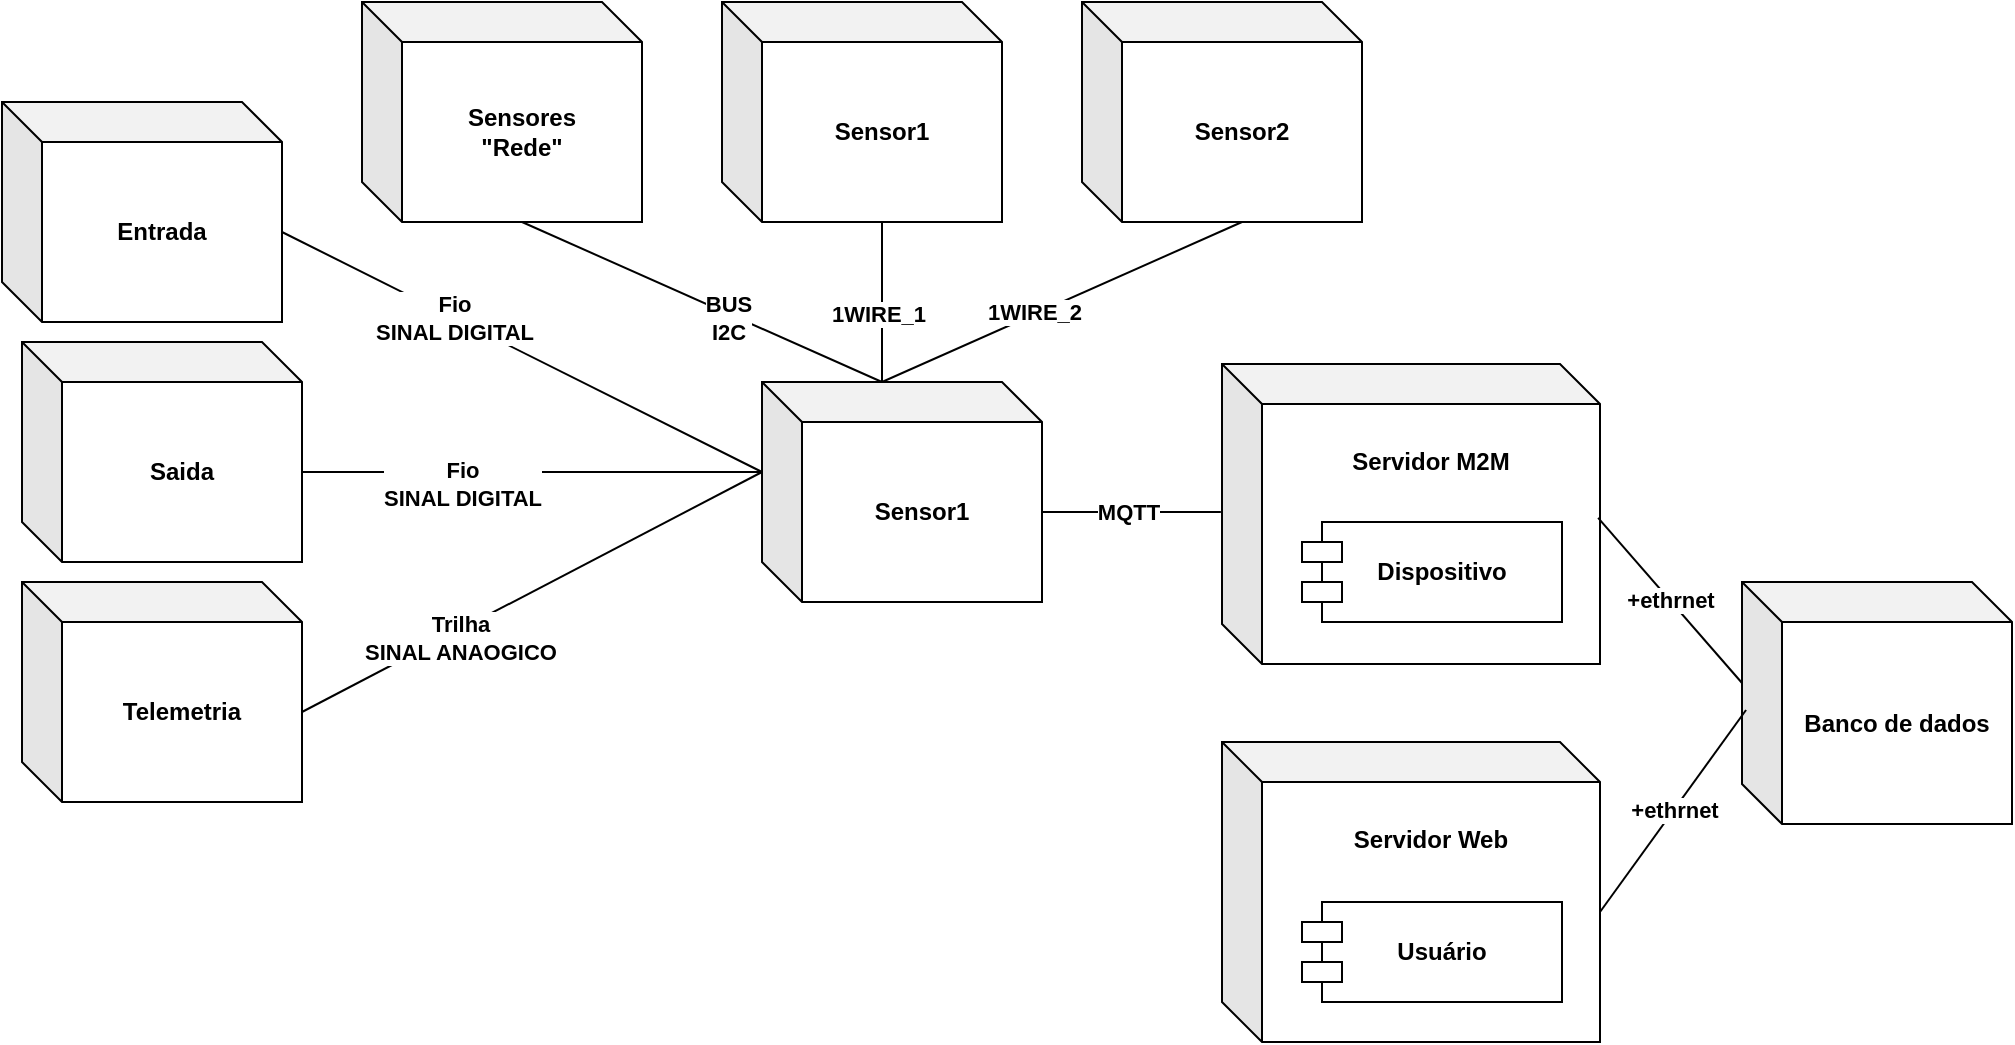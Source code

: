 <mxfile version="15.8.7" type="device"><diagram id="kgpKYQtTHZ0yAKxKKP6v" name="Page-1"><mxGraphModel dx="-598" dy="-375" grid="1" gridSize="10" guides="1" tooltips="1" connect="1" arrows="1" fold="1" page="1" pageScale="1" pageWidth="850" pageHeight="1100" math="0" shadow="0"><root><mxCell id="0"/><mxCell id="1" parent="0"/><mxCell id="w6fc8nihgchLlLExSvJ2-1" value="&lt;div&gt;&lt;div&gt;&lt;b&gt;Servidor Web&lt;/b&gt;&lt;/div&gt;&lt;div&gt;&lt;br&gt;&lt;/div&gt;&lt;div&gt;&lt;br&gt;&lt;/div&gt;&lt;div&gt;&lt;br&gt;&lt;/div&gt;&lt;div&gt;&lt;br&gt;&lt;/div&gt;&lt;div&gt;&lt;br&gt;&lt;/div&gt;&lt;/div&gt;" style="shape=cube;whiteSpace=wrap;html=1;boundedLbl=1;backgroundOutline=1;darkOpacity=0.05;darkOpacity2=0.1;" vertex="1" parent="1"><mxGeometry x="2500" y="1990" width="189" height="150" as="geometry"/></mxCell><mxCell id="Od35yuXme7-hDIpdDNFE-5" value="&lt;div&gt;&lt;b&gt;Servidor M2M&lt;br&gt;&lt;/b&gt;&lt;/div&gt;&lt;div&gt;&lt;br&gt;&lt;/div&gt;&lt;div&gt;&lt;br&gt;&lt;/div&gt;&lt;div&gt;&lt;br&gt;&lt;/div&gt;&lt;div&gt;&lt;br&gt;&lt;/div&gt;&lt;div&gt;&lt;br&gt;&lt;/div&gt;" style="shape=cube;whiteSpace=wrap;html=1;boundedLbl=1;backgroundOutline=1;darkOpacity=0.05;darkOpacity2=0.1;" parent="1" vertex="1"><mxGeometry x="2500" y="1801" width="189" height="150" as="geometry"/></mxCell><mxCell id="sEC4eXqoWHb6sjJwQ2_w-237" value="" style="endArrow=none;html=1;entryX=-0.003;entryY=0.493;entryDx=0;entryDy=0;entryPerimeter=0;exitX=0;exitY=0;exitDx=140;exitDy=65;exitPerimeter=0;" parent="1" source="w6fc8nihgchLlLExSvJ2-2" target="Od35yuXme7-hDIpdDNFE-5" edge="1"><mxGeometry width="50" height="50" relative="1" as="geometry"><mxPoint x="2330" y="1875" as="sourcePoint"/><mxPoint x="2446.29" y="1875.63" as="targetPoint"/></mxGeometry></mxCell><mxCell id="sEC4eXqoWHb6sjJwQ2_w-238" value="&lt;b&gt;MQTT&lt;/b&gt;" style="edgeLabel;html=1;align=center;verticalAlign=middle;resizable=0;points=[];" parent="sEC4eXqoWHb6sjJwQ2_w-237" vertex="1" connectable="0"><mxGeometry x="0.153" y="-2" relative="1" as="geometry"><mxPoint x="-9" y="-2" as="offset"/></mxGeometry></mxCell><mxCell id="sEC4eXqoWHb6sjJwQ2_w-242" value="&lt;div&gt;&lt;b&gt;+ethrnet&lt;/b&gt;&lt;br&gt;&lt;/div&gt;" style="endArrow=none;html=1;exitX=0.995;exitY=0.513;exitDx=0;exitDy=0;exitPerimeter=0;entryX=0;entryY=0;entryDx=0;entryDy=50.5;entryPerimeter=0;" parent="1" source="Od35yuXme7-hDIpdDNFE-5" target="Od35yuXme7-hDIpdDNFE-3" edge="1"><mxGeometry width="50" height="50" relative="1" as="geometry"><mxPoint x="2676" y="1882" as="sourcePoint"/><mxPoint x="2900" y="1970" as="targetPoint"/></mxGeometry></mxCell><mxCell id="sEC4eXqoWHb6sjJwQ2_w-261" value="" style="group" parent="1" vertex="1" connectable="0"><mxGeometry x="2540" y="1880" width="130" height="50" as="geometry"/></mxCell><mxCell id="sEC4eXqoWHb6sjJwQ2_w-262" value="&lt;div&gt;&lt;b&gt;Dispositivo&lt;/b&gt;&lt;/div&gt;" style="rounded=0;whiteSpace=wrap;html=1;" parent="sEC4eXqoWHb6sjJwQ2_w-261" vertex="1"><mxGeometry x="10" width="120" height="50" as="geometry"/></mxCell><mxCell id="sEC4eXqoWHb6sjJwQ2_w-263" value="" style="rounded=0;whiteSpace=wrap;html=1;" parent="sEC4eXqoWHb6sjJwQ2_w-261" vertex="1"><mxGeometry y="10" width="20" height="10" as="geometry"/></mxCell><mxCell id="sEC4eXqoWHb6sjJwQ2_w-264" value="" style="rounded=0;whiteSpace=wrap;html=1;" parent="sEC4eXqoWHb6sjJwQ2_w-261" vertex="1"><mxGeometry y="30" width="20" height="10" as="geometry"/></mxCell><mxCell id="sEC4eXqoWHb6sjJwQ2_w-267" value="&lt;div&gt;&lt;b&gt;Sensores&lt;/b&gt;&lt;/div&gt;&lt;div&gt;&lt;b&gt;&quot;Rede&quot;&lt;/b&gt;&lt;br&gt;&lt;/div&gt;" style="shape=cube;whiteSpace=wrap;html=1;boundedLbl=1;backgroundOutline=1;darkOpacity=0.05;darkOpacity2=0.1;" parent="1" vertex="1"><mxGeometry x="2070" y="1620" width="140" height="110" as="geometry"/></mxCell><mxCell id="sEC4eXqoWHb6sjJwQ2_w-268" value="" style="endArrow=none;html=1;exitX=0;exitY=0;exitDx=80;exitDy=110;exitPerimeter=0;" parent="1" source="sEC4eXqoWHb6sjJwQ2_w-267" edge="1"><mxGeometry width="50" height="50" relative="1" as="geometry"><mxPoint x="2185.29" y="1940.33" as="sourcePoint"/><mxPoint x="2330" y="1810" as="targetPoint"/></mxGeometry></mxCell><mxCell id="sEC4eXqoWHb6sjJwQ2_w-269" value="&lt;div&gt;BUS&lt;/div&gt;&lt;div&gt;I2C&lt;br&gt;&lt;/div&gt;" style="edgeLabel;html=1;align=center;verticalAlign=middle;resizable=0;points=[];fontStyle=1" parent="sEC4eXqoWHb6sjJwQ2_w-268" vertex="1" connectable="0"><mxGeometry x="0.153" y="-2" relative="1" as="geometry"><mxPoint as="offset"/></mxGeometry></mxCell><mxCell id="sEC4eXqoWHb6sjJwQ2_w-270" value="&lt;div&gt;&lt;b&gt;Sensor1&lt;/b&gt;&lt;/div&gt;" style="shape=cube;whiteSpace=wrap;html=1;boundedLbl=1;backgroundOutline=1;darkOpacity=0.05;darkOpacity2=0.1;" parent="1" vertex="1"><mxGeometry x="2250" y="1620" width="140" height="110" as="geometry"/></mxCell><mxCell id="sEC4eXqoWHb6sjJwQ2_w-271" value="&lt;div&gt;&lt;b&gt;Sensor2&lt;/b&gt;&lt;/div&gt;" style="shape=cube;whiteSpace=wrap;html=1;boundedLbl=1;backgroundOutline=1;darkOpacity=0.05;darkOpacity2=0.1;" parent="1" vertex="1"><mxGeometry x="2430" y="1620" width="140" height="110" as="geometry"/></mxCell><mxCell id="sEC4eXqoWHb6sjJwQ2_w-272" value="" style="endArrow=none;html=1;exitX=0;exitY=0;exitDx=80;exitDy=110;entryX=0;entryY=0;entryDx=60;entryDy=0;entryPerimeter=0;exitPerimeter=0;" parent="1" source="sEC4eXqoWHb6sjJwQ2_w-270" target="w6fc8nihgchLlLExSvJ2-2" edge="1"><mxGeometry width="50" height="50" relative="1" as="geometry"><mxPoint x="2000" y="1740" as="sourcePoint"/><mxPoint x="2175" y="1810" as="targetPoint"/></mxGeometry></mxCell><mxCell id="sEC4eXqoWHb6sjJwQ2_w-273" value="&lt;div&gt;1WIRE_1&lt;br&gt;&lt;/div&gt;" style="edgeLabel;html=1;align=center;verticalAlign=middle;resizable=0;points=[];fontStyle=1" parent="sEC4eXqoWHb6sjJwQ2_w-272" vertex="1" connectable="0"><mxGeometry x="0.153" y="-2" relative="1" as="geometry"><mxPoint as="offset"/></mxGeometry></mxCell><mxCell id="sEC4eXqoWHb6sjJwQ2_w-274" value="" style="endArrow=none;html=1;exitX=0;exitY=0;exitDx=80;exitDy=110;exitPerimeter=0;entryX=0;entryY=0;entryDx=60;entryDy=0;entryPerimeter=0;" parent="1" source="sEC4eXqoWHb6sjJwQ2_w-271" target="w6fc8nihgchLlLExSvJ2-2" edge="1"><mxGeometry width="50" height="50" relative="1" as="geometry"><mxPoint x="2190" y="1740" as="sourcePoint"/><mxPoint x="2175" y="1810" as="targetPoint"/></mxGeometry></mxCell><mxCell id="sEC4eXqoWHb6sjJwQ2_w-275" value="&lt;div&gt;1WIRE_2&lt;/div&gt;" style="edgeLabel;html=1;align=center;verticalAlign=middle;resizable=0;points=[];fontStyle=1" parent="sEC4eXqoWHb6sjJwQ2_w-274" vertex="1" connectable="0"><mxGeometry x="0.153" y="-2" relative="1" as="geometry"><mxPoint as="offset"/></mxGeometry></mxCell><mxCell id="sEC4eXqoWHb6sjJwQ2_w-276" value="&lt;b&gt;Entrada&lt;/b&gt;" style="shape=cube;whiteSpace=wrap;html=1;boundedLbl=1;backgroundOutline=1;darkOpacity=0.05;darkOpacity2=0.1;" parent="1" vertex="1"><mxGeometry x="1890" y="1670" width="140" height="110" as="geometry"/></mxCell><mxCell id="sEC4eXqoWHb6sjJwQ2_w-277" value="&lt;b&gt;Saida&lt;/b&gt;" style="shape=cube;whiteSpace=wrap;html=1;boundedLbl=1;backgroundOutline=1;darkOpacity=0.05;darkOpacity2=0.1;" parent="1" vertex="1"><mxGeometry x="1900" y="1790" width="140" height="110" as="geometry"/></mxCell><mxCell id="sEC4eXqoWHb6sjJwQ2_w-278" value="&lt;b&gt;Telemetria&lt;/b&gt;" style="shape=cube;whiteSpace=wrap;html=1;boundedLbl=1;backgroundOutline=1;darkOpacity=0.05;darkOpacity2=0.1;" parent="1" vertex="1"><mxGeometry x="1900" y="1910" width="140" height="110" as="geometry"/></mxCell><mxCell id="sEC4eXqoWHb6sjJwQ2_w-279" value="" style="endArrow=none;html=1;exitX=0;exitY=0;exitDx=140;exitDy=65;entryX=0;entryY=0;entryDx=0;entryDy=45;entryPerimeter=0;exitPerimeter=0;fontStyle=1" parent="1" source="sEC4eXqoWHb6sjJwQ2_w-276" target="w6fc8nihgchLlLExSvJ2-2" edge="1"><mxGeometry width="50" height="50" relative="1" as="geometry"><mxPoint x="2000" y="1740" as="sourcePoint"/><mxPoint x="2040" y="1855" as="targetPoint"/></mxGeometry></mxCell><mxCell id="sEC4eXqoWHb6sjJwQ2_w-280" value="&lt;div&gt;&lt;b&gt;Fio&lt;/b&gt;&lt;/div&gt;&lt;div&gt;&lt;b&gt;SINAL DIGITAL&lt;/b&gt;&lt;br&gt;&lt;/div&gt;" style="edgeLabel;html=1;align=center;verticalAlign=middle;resizable=0;points=[];" parent="sEC4eXqoWHb6sjJwQ2_w-279" vertex="1" connectable="0"><mxGeometry x="0.153" y="-2" relative="1" as="geometry"><mxPoint x="-51.95" y="-27.66" as="offset"/></mxGeometry></mxCell><mxCell id="sEC4eXqoWHb6sjJwQ2_w-281" value="" style="endArrow=none;html=1;exitX=0;exitY=0;exitDx=140;exitDy=65;entryX=0;entryY=0;entryDx=0;entryDy=45;entryPerimeter=0;exitPerimeter=0;" parent="1" source="sEC4eXqoWHb6sjJwQ2_w-277" target="w6fc8nihgchLlLExSvJ2-2" edge="1"><mxGeometry width="50" height="50" relative="1" as="geometry"><mxPoint x="1910" y="1815" as="sourcePoint"/><mxPoint x="2040" y="1855" as="targetPoint"/></mxGeometry></mxCell><mxCell id="sEC4eXqoWHb6sjJwQ2_w-282" value="&lt;div&gt;&lt;b&gt;Fio&lt;br&gt;&lt;/b&gt;&lt;/div&gt;&lt;div&gt;&lt;b&gt;SINAL DIGITAL&lt;/b&gt;&lt;br&gt;&lt;/div&gt;" style="edgeLabel;html=1;align=center;verticalAlign=middle;resizable=0;points=[];" parent="sEC4eXqoWHb6sjJwQ2_w-281" vertex="1" connectable="0"><mxGeometry x="0.153" y="-2" relative="1" as="geometry"><mxPoint x="-52.81" y="3.55" as="offset"/></mxGeometry></mxCell><mxCell id="sEC4eXqoWHb6sjJwQ2_w-283" value="" style="endArrow=none;html=1;exitX=0;exitY=0;exitDx=140;exitDy=65;entryX=0;entryY=0;entryDx=0;entryDy=45;entryPerimeter=0;exitPerimeter=0;" parent="1" source="sEC4eXqoWHb6sjJwQ2_w-278" target="w6fc8nihgchLlLExSvJ2-2" edge="1"><mxGeometry width="50" height="50" relative="1" as="geometry"><mxPoint x="1950" y="2030" as="sourcePoint"/><mxPoint x="2040" y="1855" as="targetPoint"/></mxGeometry></mxCell><mxCell id="sEC4eXqoWHb6sjJwQ2_w-284" value="&lt;div&gt;&lt;b&gt;Trilha&lt;/b&gt;&lt;/div&gt;&lt;div&gt;&lt;b&gt;SINAL ANAOGICO&lt;/b&gt;&lt;br&gt;&lt;/div&gt;" style="edgeLabel;html=1;align=center;verticalAlign=middle;resizable=0;points=[];" parent="sEC4eXqoWHb6sjJwQ2_w-283" vertex="1" connectable="0"><mxGeometry x="0.153" y="-2" relative="1" as="geometry"><mxPoint x="-54.27" y="29.72" as="offset"/></mxGeometry></mxCell><mxCell id="Od35yuXme7-hDIpdDNFE-3" value="&lt;div&gt;&lt;b&gt;Banco de dados&lt;/b&gt;&lt;/div&gt;" style="shape=cube;whiteSpace=wrap;html=1;boundedLbl=1;backgroundOutline=1;darkOpacity=0.05;darkOpacity2=0.1;" parent="1" vertex="1"><mxGeometry x="2760" y="1910" width="135" height="121" as="geometry"/></mxCell><mxCell id="Od35yuXme7-hDIpdDNFE-4" value="&lt;meta charset=&quot;utf-8&quot;&gt;&lt;b style=&quot;color: rgb(0, 0, 0); font-family: helvetica; font-size: 11px; font-style: normal; letter-spacing: normal; text-align: center; text-indent: 0px; text-transform: none; word-spacing: 0px; background-color: rgb(255, 255, 255);&quot;&gt;+ethrnet&lt;/b&gt;" style="endArrow=none;html=1;exitX=0;exitY=0;exitDx=189;exitDy=85;exitPerimeter=0;entryX=0.015;entryY=0.529;entryDx=0;entryDy=0;entryPerimeter=0;" parent="1" source="w6fc8nihgchLlLExSvJ2-1" target="Od35yuXme7-hDIpdDNFE-3" edge="1"><mxGeometry width="50" height="50" relative="1" as="geometry"><mxPoint x="2740" y="2075" as="sourcePoint"/><mxPoint x="2815" y="2258" as="targetPoint"/></mxGeometry></mxCell><mxCell id="Od35yuXme7-hDIpdDNFE-13" value="" style="group" parent="1" vertex="1" connectable="0"><mxGeometry x="2540" y="2070" width="130" height="50" as="geometry"/></mxCell><mxCell id="Od35yuXme7-hDIpdDNFE-14" value="&lt;div&gt;&lt;b&gt;Usuário&lt;/b&gt;&lt;/div&gt;" style="rounded=0;whiteSpace=wrap;html=1;" parent="Od35yuXme7-hDIpdDNFE-13" vertex="1"><mxGeometry x="10" width="120" height="50" as="geometry"/></mxCell><mxCell id="Od35yuXme7-hDIpdDNFE-15" value="" style="rounded=0;whiteSpace=wrap;html=1;" parent="Od35yuXme7-hDIpdDNFE-13" vertex="1"><mxGeometry y="10" width="20" height="10" as="geometry"/></mxCell><mxCell id="Od35yuXme7-hDIpdDNFE-16" value="" style="rounded=0;whiteSpace=wrap;html=1;" parent="Od35yuXme7-hDIpdDNFE-13" vertex="1"><mxGeometry y="30" width="20" height="10" as="geometry"/></mxCell><mxCell id="w6fc8nihgchLlLExSvJ2-2" value="&lt;div&gt;&lt;b&gt;Sensor1&lt;/b&gt;&lt;/div&gt;" style="shape=cube;whiteSpace=wrap;html=1;boundedLbl=1;backgroundOutline=1;darkOpacity=0.05;darkOpacity2=0.1;" vertex="1" parent="1"><mxGeometry x="2270" y="1810" width="140" height="110" as="geometry"/></mxCell></root></mxGraphModel></diagram></mxfile>